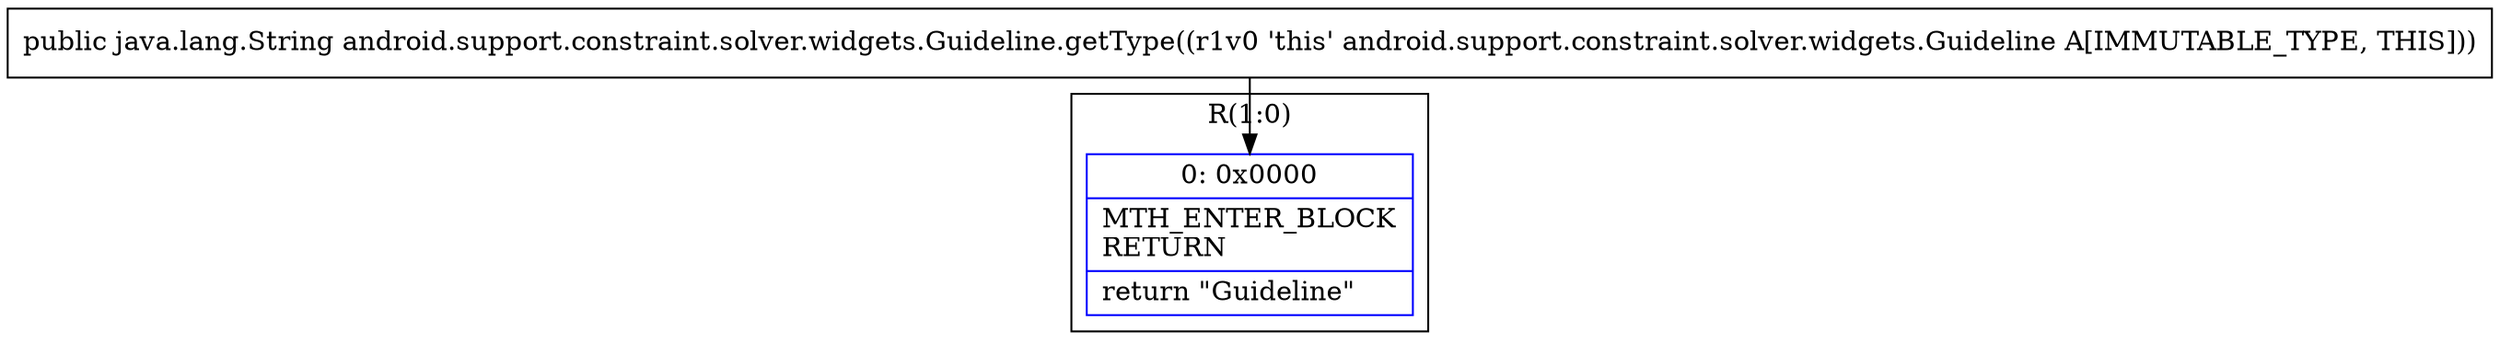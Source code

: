digraph "CFG forandroid.support.constraint.solver.widgets.Guideline.getType()Ljava\/lang\/String;" {
subgraph cluster_Region_465992479 {
label = "R(1:0)";
node [shape=record,color=blue];
Node_0 [shape=record,label="{0\:\ 0x0000|MTH_ENTER_BLOCK\lRETURN\l|return \"Guideline\"\l}"];
}
MethodNode[shape=record,label="{public java.lang.String android.support.constraint.solver.widgets.Guideline.getType((r1v0 'this' android.support.constraint.solver.widgets.Guideline A[IMMUTABLE_TYPE, THIS])) }"];
MethodNode -> Node_0;
}

